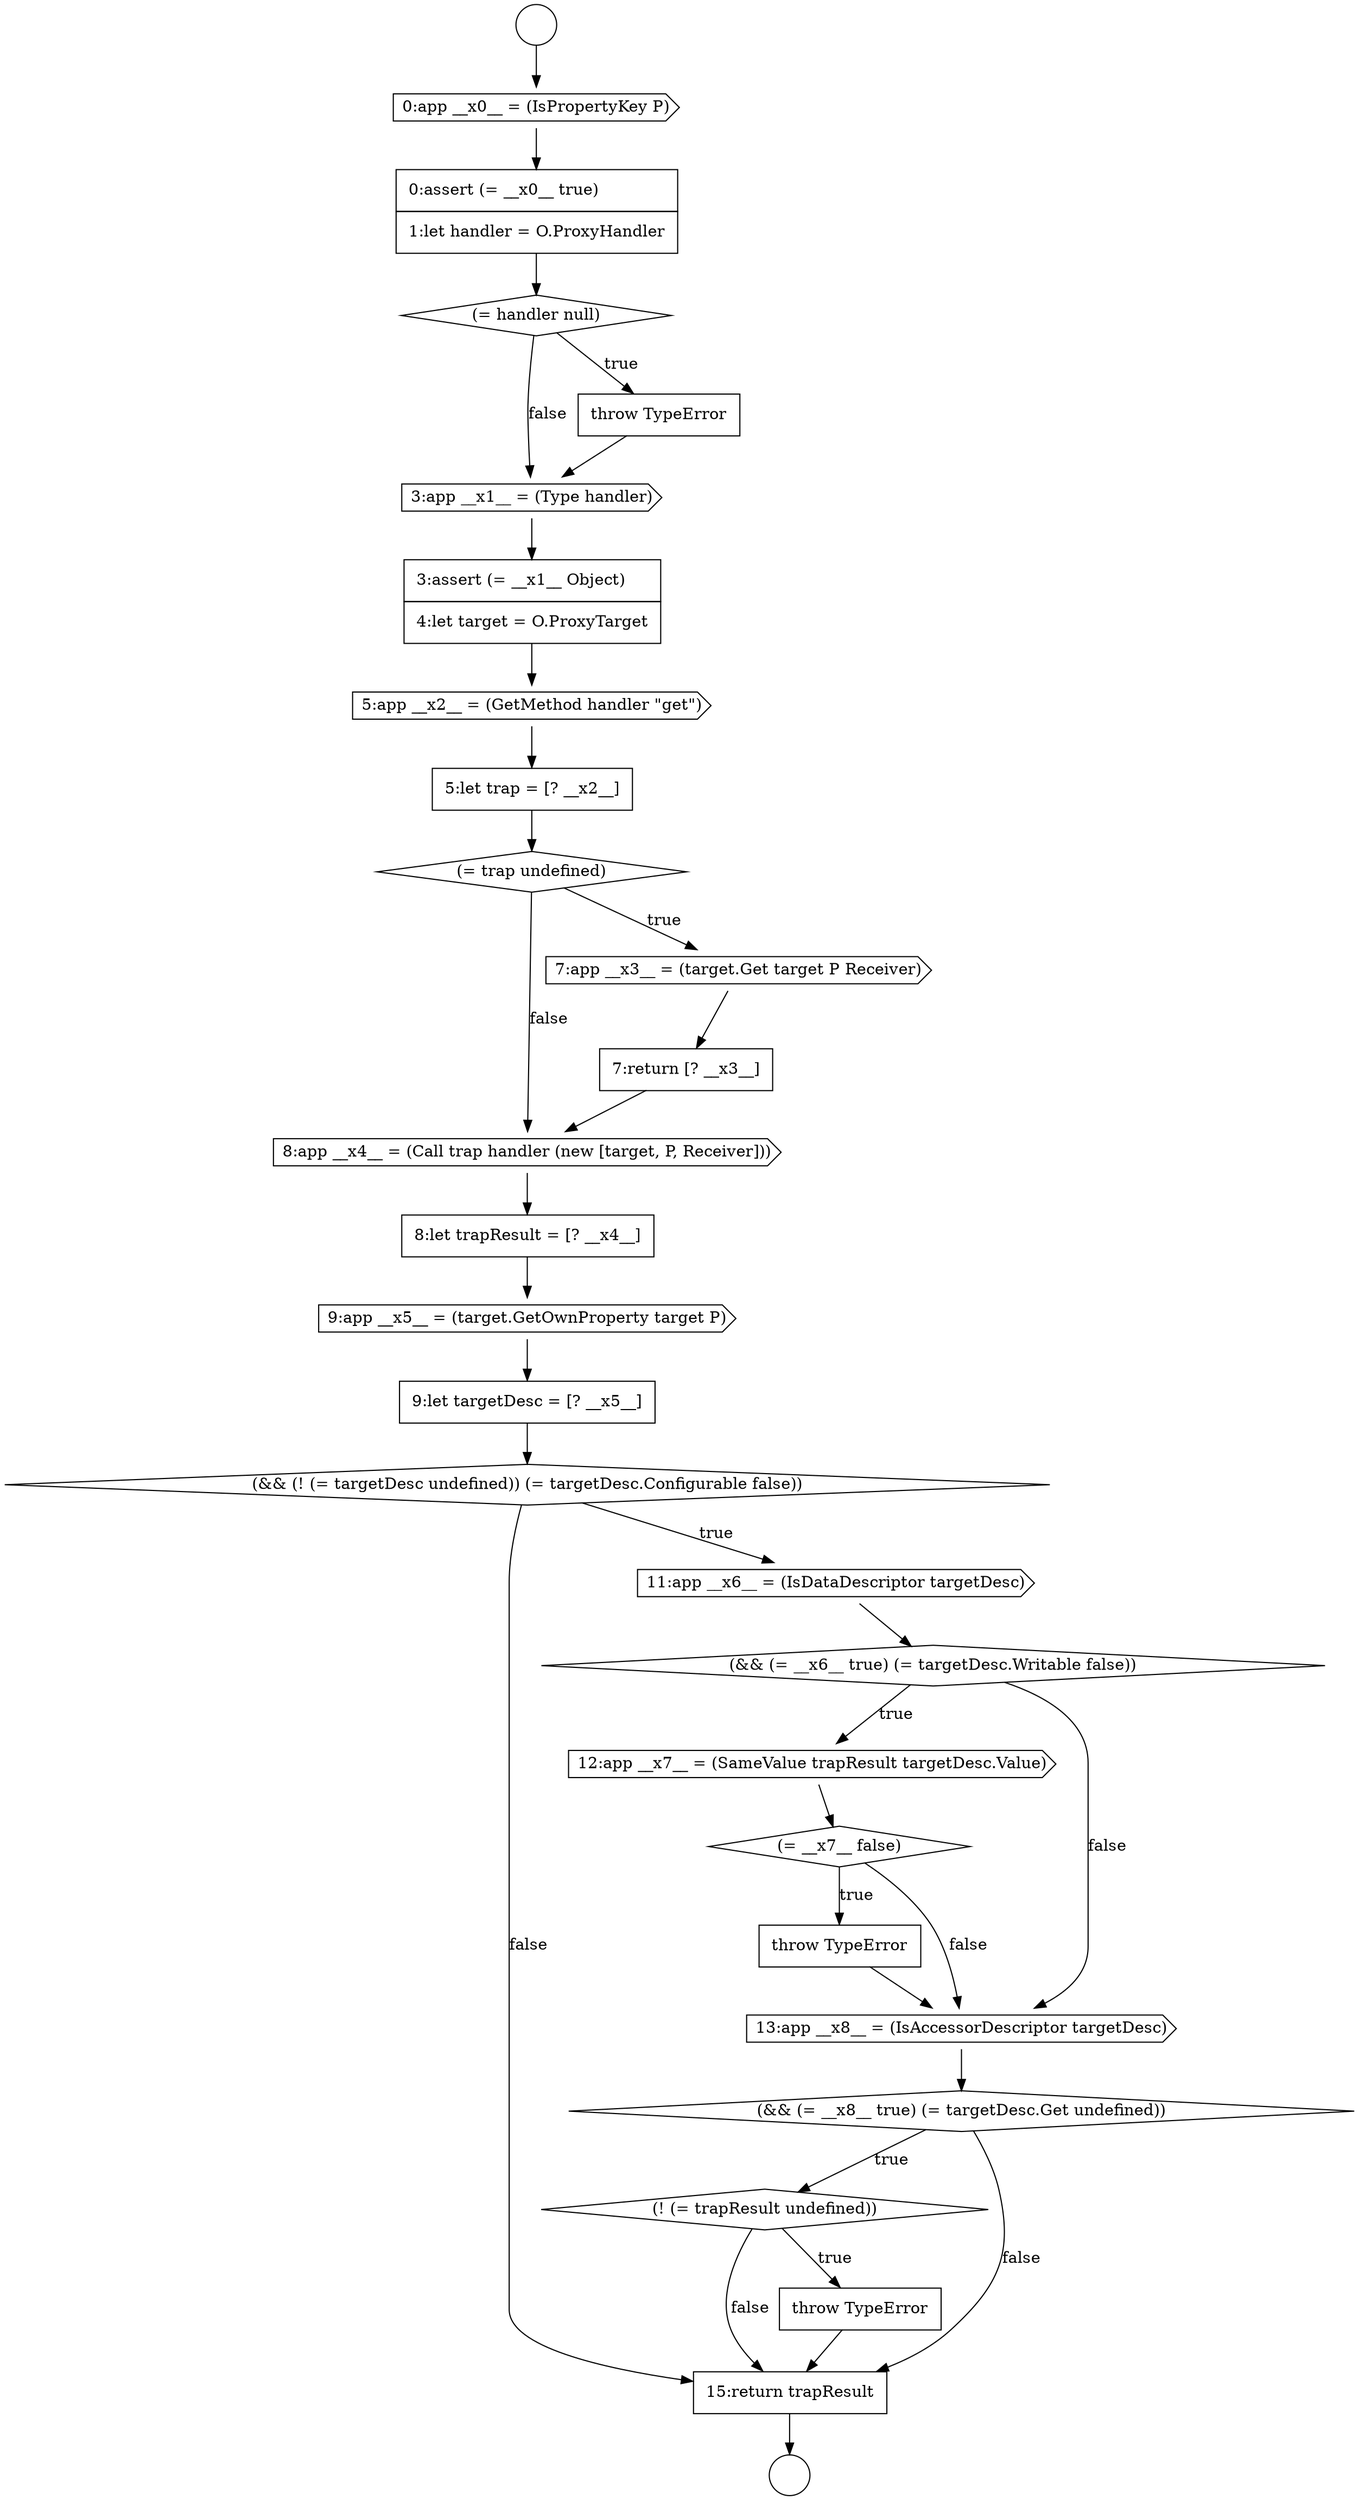 digraph {
  node3370 [shape=cds, label=<<font color="black">0:app __x0__ = (IsPropertyKey P)</font>> color="black" fillcolor="white" style=filled]
  node3393 [shape=diamond, label=<<font color="black">(! (= trapResult undefined))</font>> color="black" fillcolor="white" style=filled]
  node3371 [shape=none, margin=0, label=<<font color="black">
    <table border="0" cellborder="1" cellspacing="0" cellpadding="10">
      <tr><td align="left">0:assert (= __x0__ true)</td></tr>
      <tr><td align="left">1:let handler = O.ProxyHandler</td></tr>
    </table>
  </font>> color="black" fillcolor="white" style=filled]
  node3390 [shape=none, margin=0, label=<<font color="black">
    <table border="0" cellborder="1" cellspacing="0" cellpadding="10">
      <tr><td align="left">throw TypeError</td></tr>
    </table>
  </font>> color="black" fillcolor="white" style=filled]
  node3375 [shape=none, margin=0, label=<<font color="black">
    <table border="0" cellborder="1" cellspacing="0" cellpadding="10">
      <tr><td align="left">3:assert (= __x1__ Object)</td></tr>
      <tr><td align="left">4:let target = O.ProxyTarget</td></tr>
    </table>
  </font>> color="black" fillcolor="white" style=filled]
  node3384 [shape=none, margin=0, label=<<font color="black">
    <table border="0" cellborder="1" cellspacing="0" cellpadding="10">
      <tr><td align="left">9:let targetDesc = [? __x5__]</td></tr>
    </table>
  </font>> color="black" fillcolor="white" style=filled]
  node3380 [shape=none, margin=0, label=<<font color="black">
    <table border="0" cellborder="1" cellspacing="0" cellpadding="10">
      <tr><td align="left">7:return [? __x3__]</td></tr>
    </table>
  </font>> color="black" fillcolor="white" style=filled]
  node3395 [shape=none, margin=0, label=<<font color="black">
    <table border="0" cellborder="1" cellspacing="0" cellpadding="10">
      <tr><td align="left">15:return trapResult</td></tr>
    </table>
  </font>> color="black" fillcolor="white" style=filled]
  node3388 [shape=cds, label=<<font color="black">12:app __x7__ = (SameValue trapResult targetDesc.Value)</font>> color="black" fillcolor="white" style=filled]
  node3377 [shape=none, margin=0, label=<<font color="black">
    <table border="0" cellborder="1" cellspacing="0" cellpadding="10">
      <tr><td align="left">5:let trap = [? __x2__]</td></tr>
    </table>
  </font>> color="black" fillcolor="white" style=filled]
  node3382 [shape=none, margin=0, label=<<font color="black">
    <table border="0" cellborder="1" cellspacing="0" cellpadding="10">
      <tr><td align="left">8:let trapResult = [? __x4__]</td></tr>
    </table>
  </font>> color="black" fillcolor="white" style=filled]
  node3374 [shape=cds, label=<<font color="black">3:app __x1__ = (Type handler)</font>> color="black" fillcolor="white" style=filled]
  node3385 [shape=diamond, label=<<font color="black">(&amp;&amp; (! (= targetDesc undefined)) (= targetDesc.Configurable false))</font>> color="black" fillcolor="white" style=filled]
  node3389 [shape=diamond, label=<<font color="black">(= __x7__ false)</font>> color="black" fillcolor="white" style=filled]
  node3378 [shape=diamond, label=<<font color="black">(= trap undefined)</font>> color="black" fillcolor="white" style=filled]
  node3381 [shape=cds, label=<<font color="black">8:app __x4__ = (Call trap handler (new [target, P, Receiver]))</font>> color="black" fillcolor="white" style=filled]
  node3386 [shape=cds, label=<<font color="black">11:app __x6__ = (IsDataDescriptor targetDesc)</font>> color="black" fillcolor="white" style=filled]
  node3372 [shape=diamond, label=<<font color="black">(= handler null)</font>> color="black" fillcolor="white" style=filled]
  node3387 [shape=diamond, label=<<font color="black">(&amp;&amp; (= __x6__ true) (= targetDesc.Writable false))</font>> color="black" fillcolor="white" style=filled]
  node3391 [shape=cds, label=<<font color="black">13:app __x8__ = (IsAccessorDescriptor targetDesc)</font>> color="black" fillcolor="white" style=filled]
  node3376 [shape=cds, label=<<font color="black">5:app __x2__ = (GetMethod handler &quot;get&quot;)</font>> color="black" fillcolor="white" style=filled]
  node3383 [shape=cds, label=<<font color="black">9:app __x5__ = (target.GetOwnProperty target P)</font>> color="black" fillcolor="white" style=filled]
  node3369 [shape=circle label=" " color="black" fillcolor="white" style=filled]
  node3368 [shape=circle label=" " color="black" fillcolor="white" style=filled]
  node3379 [shape=cds, label=<<font color="black">7:app __x3__ = (target.Get target P Receiver)</font>> color="black" fillcolor="white" style=filled]
  node3373 [shape=none, margin=0, label=<<font color="black">
    <table border="0" cellborder="1" cellspacing="0" cellpadding="10">
      <tr><td align="left">throw TypeError</td></tr>
    </table>
  </font>> color="black" fillcolor="white" style=filled]
  node3392 [shape=diamond, label=<<font color="black">(&amp;&amp; (= __x8__ true) (= targetDesc.Get undefined))</font>> color="black" fillcolor="white" style=filled]
  node3394 [shape=none, margin=0, label=<<font color="black">
    <table border="0" cellborder="1" cellspacing="0" cellpadding="10">
      <tr><td align="left">throw TypeError</td></tr>
    </table>
  </font>> color="black" fillcolor="white" style=filled]
  node3378 -> node3379 [label=<<font color="black">true</font>> color="black"]
  node3378 -> node3381 [label=<<font color="black">false</font>> color="black"]
  node3370 -> node3371 [ color="black"]
  node3379 -> node3380 [ color="black"]
  node3377 -> node3378 [ color="black"]
  node3384 -> node3385 [ color="black"]
  node3368 -> node3370 [ color="black"]
  node3391 -> node3392 [ color="black"]
  node3373 -> node3374 [ color="black"]
  node3394 -> node3395 [ color="black"]
  node3375 -> node3376 [ color="black"]
  node3393 -> node3394 [label=<<font color="black">true</font>> color="black"]
  node3393 -> node3395 [label=<<font color="black">false</font>> color="black"]
  node3385 -> node3386 [label=<<font color="black">true</font>> color="black"]
  node3385 -> node3395 [label=<<font color="black">false</font>> color="black"]
  node3383 -> node3384 [ color="black"]
  node3371 -> node3372 [ color="black"]
  node3395 -> node3369 [ color="black"]
  node3381 -> node3382 [ color="black"]
  node3380 -> node3381 [ color="black"]
  node3388 -> node3389 [ color="black"]
  node3382 -> node3383 [ color="black"]
  node3387 -> node3388 [label=<<font color="black">true</font>> color="black"]
  node3387 -> node3391 [label=<<font color="black">false</font>> color="black"]
  node3376 -> node3377 [ color="black"]
  node3372 -> node3373 [label=<<font color="black">true</font>> color="black"]
  node3372 -> node3374 [label=<<font color="black">false</font>> color="black"]
  node3386 -> node3387 [ color="black"]
  node3392 -> node3393 [label=<<font color="black">true</font>> color="black"]
  node3392 -> node3395 [label=<<font color="black">false</font>> color="black"]
  node3374 -> node3375 [ color="black"]
  node3389 -> node3390 [label=<<font color="black">true</font>> color="black"]
  node3389 -> node3391 [label=<<font color="black">false</font>> color="black"]
  node3390 -> node3391 [ color="black"]
}
